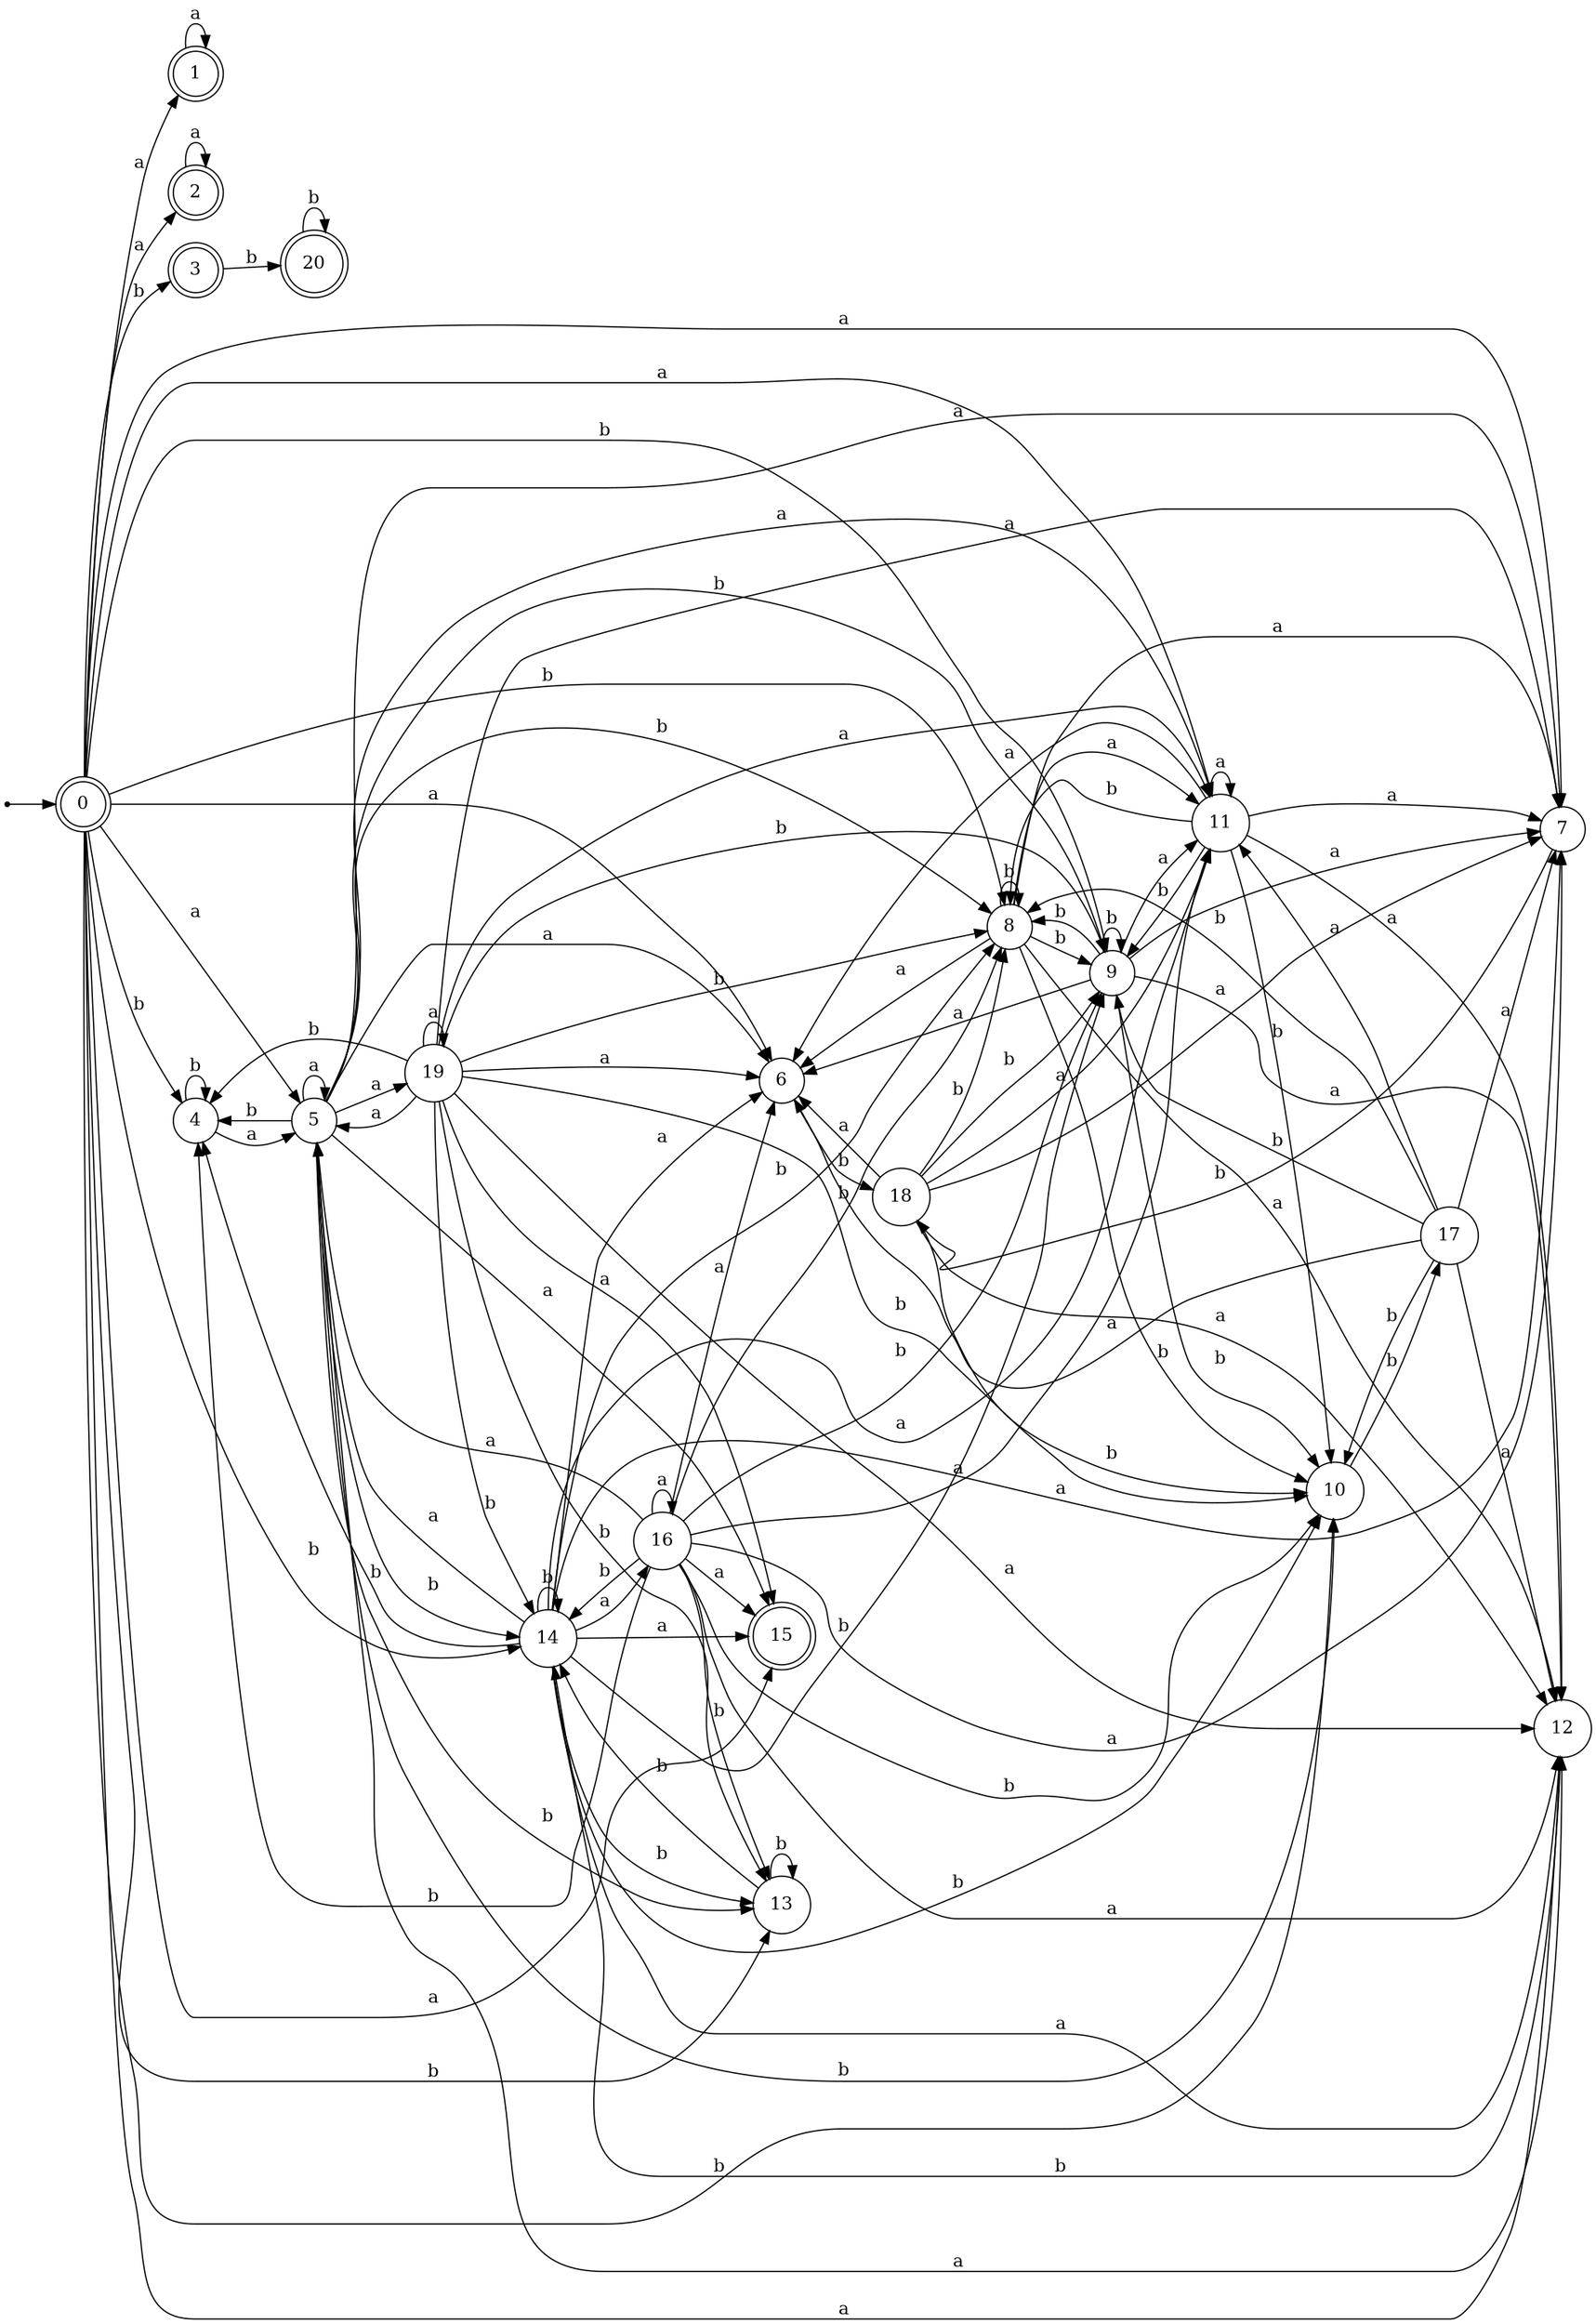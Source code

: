 digraph finite_state_machine {
rankdir=LR;
size="20,20";
node [shape = point]; "dummy0"
node [shape = doublecircle]; "0";"dummy0" -> "0";
node [shape = doublecircle]; "1";node [shape = doublecircle]; "2";node [shape = doublecircle]; "3";node [shape = circle]; "4";
node [shape = circle]; "5";
node [shape = circle]; "6";
node [shape = circle]; "7";
node [shape = circle]; "8";
node [shape = circle]; "9";
node [shape = circle]; "10";
node [shape = circle]; "11";
node [shape = circle]; "12";
node [shape = circle]; "13";
node [shape = circle]; "14";
node [shape = doublecircle]; "15";node [shape = circle]; "16";
node [shape = circle]; "17";
node [shape = circle]; "18";
node [shape = circle]; "19";
node [shape = doublecircle]; "20";"0" -> "1" [label = "a"];
 "0" -> "2" [label = "a"];
 "0" -> "5" [label = "a"];
 "0" -> "6" [label = "a"];
 "0" -> "7" [label = "a"];
 "0" -> "11" [label = "a"];
 "0" -> "12" [label = "a"];
 "0" -> "15" [label = "a"];
 "0" -> "3" [label = "b"];
 "0" -> "4" [label = "b"];
 "0" -> "8" [label = "b"];
 "0" -> "9" [label = "b"];
 "0" -> "10" [label = "b"];
 "0" -> "13" [label = "b"];
 "0" -> "14" [label = "b"];
 "14" -> "4" [label = "b"];
 "14" -> "8" [label = "b"];
 "14" -> "9" [label = "b"];
 "14" -> "10" [label = "b"];
 "14" -> "13" [label = "b"];
 "14" -> "14" [label = "b"];
 "14" -> "16" [label = "a"];
 "14" -> "5" [label = "a"];
 "14" -> "6" [label = "a"];
 "14" -> "7" [label = "a"];
 "14" -> "11" [label = "a"];
 "14" -> "12" [label = "a"];
 "14" -> "15" [label = "a"];
 "16" -> "16" [label = "a"];
 "16" -> "5" [label = "a"];
 "16" -> "6" [label = "a"];
 "16" -> "7" [label = "a"];
 "16" -> "11" [label = "a"];
 "16" -> "12" [label = "a"];
 "16" -> "15" [label = "a"];
 "16" -> "4" [label = "b"];
 "16" -> "8" [label = "b"];
 "16" -> "9" [label = "b"];
 "16" -> "10" [label = "b"];
 "16" -> "13" [label = "b"];
 "16" -> "14" [label = "b"];
 "13" -> "13" [label = "b"];
 "13" -> "14" [label = "b"];
 "12" -> "14" [label = "b"];
 "11" -> "11" [label = "a"];
 "11" -> "12" [label = "a"];
 "11" -> "6" [label = "a"];
 "11" -> "7" [label = "a"];
 "11" -> "8" [label = "b"];
 "11" -> "9" [label = "b"];
 "11" -> "10" [label = "b"];
 "10" -> "17" [label = "b"];
 "17" -> "8" [label = "b"];
 "17" -> "9" [label = "b"];
 "17" -> "10" [label = "b"];
 "17" -> "11" [label = "a"];
 "17" -> "12" [label = "a"];
 "17" -> "6" [label = "a"];
 "17" -> "7" [label = "a"];
 "9" -> "8" [label = "b"];
 "9" -> "9" [label = "b"];
 "9" -> "10" [label = "b"];
 "9" -> "11" [label = "a"];
 "9" -> "12" [label = "a"];
 "9" -> "6" [label = "a"];
 "9" -> "7" [label = "a"];
 "8" -> "8" [label = "b"];
 "8" -> "9" [label = "b"];
 "8" -> "10" [label = "b"];
 "8" -> "11" [label = "a"];
 "8" -> "12" [label = "a"];
 "8" -> "6" [label = "a"];
 "8" -> "7" [label = "a"];
 "7" -> "18" [label = "b"];
 "18" -> "11" [label = "a"];
 "18" -> "12" [label = "a"];
 "18" -> "6" [label = "a"];
 "18" -> "7" [label = "a"];
 "18" -> "8" [label = "b"];
 "18" -> "9" [label = "b"];
 "18" -> "10" [label = "b"];
 "6" -> "18" [label = "b"];
 "5" -> "19" [label = "a"];
 "5" -> "5" [label = "a"];
 "5" -> "6" [label = "a"];
 "5" -> "7" [label = "a"];
 "5" -> "11" [label = "a"];
 "5" -> "12" [label = "a"];
 "5" -> "15" [label = "a"];
 "5" -> "4" [label = "b"];
 "5" -> "8" [label = "b"];
 "5" -> "9" [label = "b"];
 "5" -> "10" [label = "b"];
 "5" -> "13" [label = "b"];
 "5" -> "14" [label = "b"];
 "19" -> "19" [label = "a"];
 "19" -> "5" [label = "a"];
 "19" -> "6" [label = "a"];
 "19" -> "7" [label = "a"];
 "19" -> "11" [label = "a"];
 "19" -> "12" [label = "a"];
 "19" -> "15" [label = "a"];
 "19" -> "4" [label = "b"];
 "19" -> "8" [label = "b"];
 "19" -> "9" [label = "b"];
 "19" -> "10" [label = "b"];
 "19" -> "13" [label = "b"];
 "19" -> "14" [label = "b"];
 "4" -> "4" [label = "b"];
 "4" -> "5" [label = "a"];
 "3" -> "20" [label = "b"];
 "20" -> "20" [label = "b"];
 "2" -> "2" [label = "a"];
 "1" -> "1" [label = "a"];
 }
